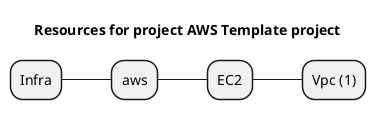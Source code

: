 @startmindmap
title Resources for project AWS Template project
skinparam monochrome true
+ Infra
++ aws
+++ EC2
++++ Vpc (1)
@endmindmap